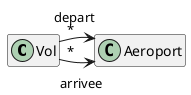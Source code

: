 @startuml
hide members

class Vol
class Aeroport

Vol "*" -> "arrivee" Aeroport
Vol "*" -> "depart" Aeroport

@enduml